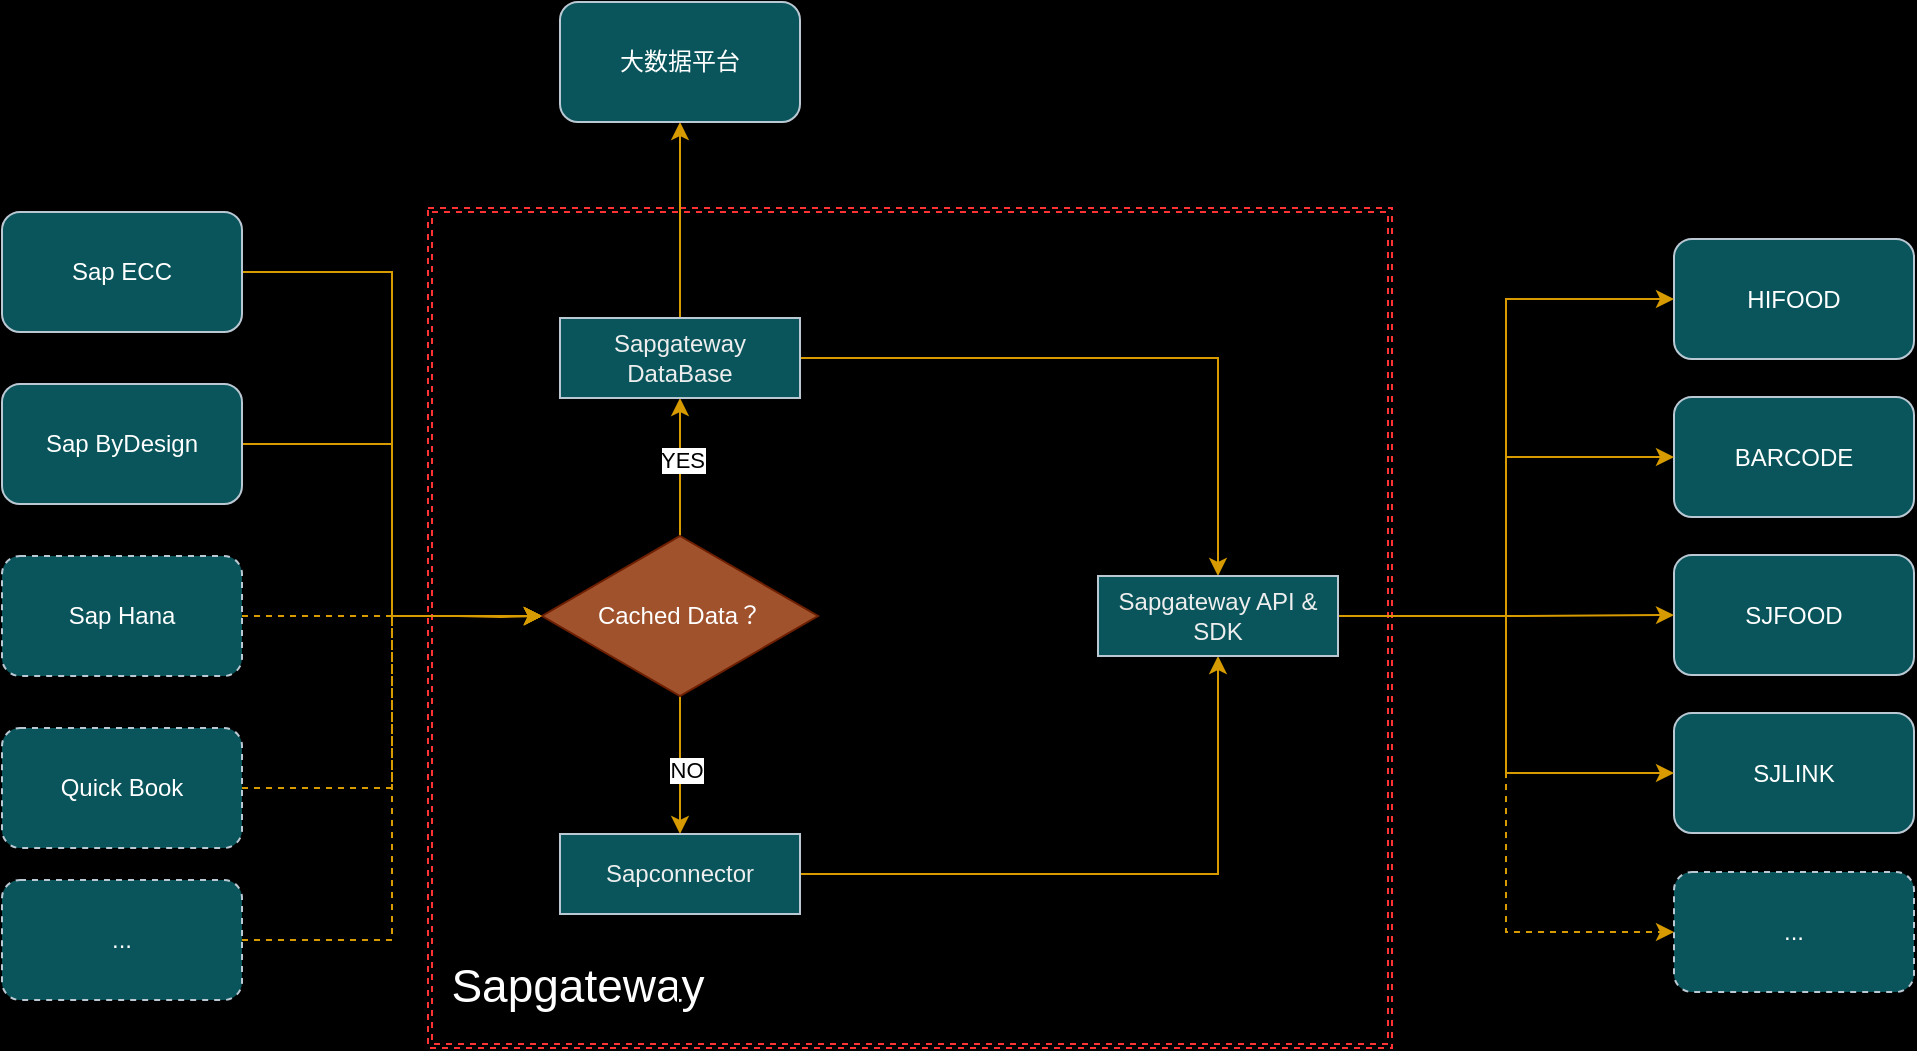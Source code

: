 <mxfile version="22.0.8" type="github">
  <diagram id="C5RBs43oDa-KdzZeNtuy" name="Page-1">
    <mxGraphModel dx="1826" dy="766" grid="0" gridSize="10" guides="1" tooltips="1" connect="1" arrows="1" fold="1" page="0" pageScale="1" pageWidth="827" pageHeight="1169" background="#000000" math="0" shadow="0">
      <root>
        <mxCell id="WIyWlLk6GJQsqaUBKTNV-0" />
        <mxCell id="WIyWlLk6GJQsqaUBKTNV-1" parent="WIyWlLk6GJQsqaUBKTNV-0" />
        <mxCell id="G8366CzOLdXY6KI_NMV_-10" value="" style="shape=ext;double=1;rounded=0;whiteSpace=wrap;html=1;dashed=1;fillColor=#000000;strokeColor=#FF3333;" vertex="1" parent="WIyWlLk6GJQsqaUBKTNV-1">
          <mxGeometry x="207" y="168" width="482" height="420" as="geometry" />
        </mxCell>
        <mxCell id="ffdQeMW7-1RAPBmSWfj5-20" style="edgeStyle=orthogonalEdgeStyle;rounded=0;orthogonalLoop=1;jettySize=auto;html=1;strokeColor=#D79B00;" parent="WIyWlLk6GJQsqaUBKTNV-1" target="ffdQeMW7-1RAPBmSWfj5-19" edge="1">
          <mxGeometry relative="1" as="geometry">
            <mxPoint x="222" y="372" as="sourcePoint" />
          </mxGeometry>
        </mxCell>
        <mxCell id="ffdQeMW7-1RAPBmSWfj5-5" style="edgeStyle=orthogonalEdgeStyle;rounded=0;orthogonalLoop=1;jettySize=auto;html=1;entryX=0;entryY=0.5;entryDx=0;entryDy=0;fillColor=#ffe6cc;strokeColor=#d79b00;" parent="WIyWlLk6GJQsqaUBKTNV-1" source="ffdQeMW7-1RAPBmSWfj5-0" target="ffdQeMW7-1RAPBmSWfj5-19" edge="1">
          <mxGeometry relative="1" as="geometry">
            <mxPoint x="102" y="372" as="targetPoint" />
          </mxGeometry>
        </mxCell>
        <mxCell id="ffdQeMW7-1RAPBmSWfj5-0" value="&lt;font color=&quot;#ffffff&quot;&gt;Sap ECC&lt;br&gt;&lt;/font&gt;" style="rounded=1;whiteSpace=wrap;html=1;fillColor=#09555B;strokeColor=#BAC8D3;" parent="WIyWlLk6GJQsqaUBKTNV-1" vertex="1">
          <mxGeometry x="-6" y="170" width="120" height="60" as="geometry" />
        </mxCell>
        <mxCell id="ffdQeMW7-1RAPBmSWfj5-6" style="edgeStyle=orthogonalEdgeStyle;rounded=0;orthogonalLoop=1;jettySize=auto;html=1;fillColor=#ffe6cc;strokeColor=#d79b00;entryX=0;entryY=0.5;entryDx=0;entryDy=0;" parent="WIyWlLk6GJQsqaUBKTNV-1" source="ffdQeMW7-1RAPBmSWfj5-1" target="ffdQeMW7-1RAPBmSWfj5-19" edge="1">
          <mxGeometry relative="1" as="geometry" />
        </mxCell>
        <mxCell id="ffdQeMW7-1RAPBmSWfj5-1" value="&lt;font color=&quot;#ffffff&quot;&gt;Sap ByDesign&lt;br&gt;&lt;/font&gt;" style="rounded=1;whiteSpace=wrap;html=1;fillColor=#09555B;strokeColor=#BAC8D3;" parent="WIyWlLk6GJQsqaUBKTNV-1" vertex="1">
          <mxGeometry x="-6" y="256" width="120" height="60" as="geometry" />
        </mxCell>
        <mxCell id="ffdQeMW7-1RAPBmSWfj5-7" style="edgeStyle=orthogonalEdgeStyle;rounded=0;orthogonalLoop=1;jettySize=auto;html=1;entryX=0;entryY=0.5;entryDx=0;entryDy=0;fillColor=#ffe6cc;strokeColor=#d79b00;dashed=1;" parent="WIyWlLk6GJQsqaUBKTNV-1" source="ffdQeMW7-1RAPBmSWfj5-2" target="ffdQeMW7-1RAPBmSWfj5-19" edge="1">
          <mxGeometry relative="1" as="geometry" />
        </mxCell>
        <mxCell id="ffdQeMW7-1RAPBmSWfj5-2" value="&lt;font color=&quot;#ffffff&quot;&gt;Sap Hana&lt;br&gt;&lt;/font&gt;" style="rounded=1;whiteSpace=wrap;html=1;fillColor=#09555B;strokeColor=#BAC8D3;dashed=1;" parent="WIyWlLk6GJQsqaUBKTNV-1" vertex="1">
          <mxGeometry x="-6" y="342" width="120" height="60" as="geometry" />
        </mxCell>
        <mxCell id="ffdQeMW7-1RAPBmSWfj5-8" style="edgeStyle=orthogonalEdgeStyle;rounded=0;orthogonalLoop=1;jettySize=auto;html=1;entryX=0;entryY=0.5;entryDx=0;entryDy=0;fillColor=#ffe6cc;strokeColor=#d79b00;dashed=1;" parent="WIyWlLk6GJQsqaUBKTNV-1" source="ffdQeMW7-1RAPBmSWfj5-3" target="ffdQeMW7-1RAPBmSWfj5-19" edge="1">
          <mxGeometry relative="1" as="geometry" />
        </mxCell>
        <mxCell id="ffdQeMW7-1RAPBmSWfj5-3" value="&lt;font color=&quot;#ffffff&quot;&gt;Quick Book&lt;br&gt;&lt;/font&gt;" style="rounded=1;whiteSpace=wrap;html=1;fillColor=#09555B;strokeColor=#BAC8D3;dashed=1;" parent="WIyWlLk6GJQsqaUBKTNV-1" vertex="1">
          <mxGeometry x="-6" y="428" width="120" height="60" as="geometry" />
        </mxCell>
        <mxCell id="ffdQeMW7-1RAPBmSWfj5-11" value="&lt;font color=&quot;#ffffff&quot;&gt;HIFOOD&lt;br&gt;&lt;/font&gt;" style="rounded=1;whiteSpace=wrap;html=1;fillColor=#09555B;strokeColor=#BAC8D3;" parent="WIyWlLk6GJQsqaUBKTNV-1" vertex="1">
          <mxGeometry x="830" y="183.5" width="120" height="60" as="geometry" />
        </mxCell>
        <mxCell id="ffdQeMW7-1RAPBmSWfj5-12" value="&lt;font color=&quot;#ffffff&quot;&gt;BARCODE&lt;br&gt;&lt;/font&gt;" style="rounded=1;whiteSpace=wrap;html=1;fillColor=#09555B;strokeColor=#BAC8D3;" parent="WIyWlLk6GJQsqaUBKTNV-1" vertex="1">
          <mxGeometry x="830" y="262.5" width="120" height="60" as="geometry" />
        </mxCell>
        <mxCell id="ffdQeMW7-1RAPBmSWfj5-13" value="&lt;font color=&quot;#ffffff&quot;&gt;SJFOOD&lt;br&gt;&lt;/font&gt;" style="rounded=1;whiteSpace=wrap;html=1;fillColor=#09555B;strokeColor=#BAC8D3;" parent="WIyWlLk6GJQsqaUBKTNV-1" vertex="1">
          <mxGeometry x="830" y="341.5" width="120" height="60" as="geometry" />
        </mxCell>
        <mxCell id="ffdQeMW7-1RAPBmSWfj5-14" value="&lt;font color=&quot;#ffffff&quot;&gt;SJLINK&lt;br&gt;&lt;/font&gt;" style="rounded=1;whiteSpace=wrap;html=1;fillColor=#09555B;strokeColor=#BAC8D3;" parent="WIyWlLk6GJQsqaUBKTNV-1" vertex="1">
          <mxGeometry x="830" y="420.5" width="120" height="60" as="geometry" />
        </mxCell>
        <mxCell id="ffdQeMW7-1RAPBmSWfj5-24" style="edgeStyle=orthogonalEdgeStyle;rounded=0;orthogonalLoop=1;jettySize=auto;html=1;strokeColor=#D79B00;" parent="WIyWlLk6GJQsqaUBKTNV-1" source="ffdQeMW7-1RAPBmSWfj5-19" target="ffdQeMW7-1RAPBmSWfj5-21" edge="1">
          <mxGeometry relative="1" as="geometry" />
        </mxCell>
        <mxCell id="ffdQeMW7-1RAPBmSWfj5-25" value="YES" style="edgeLabel;html=1;align=center;verticalAlign=middle;resizable=0;points=[];" parent="ffdQeMW7-1RAPBmSWfj5-24" vertex="1" connectable="0">
          <mxGeometry x="0.101" y="-1" relative="1" as="geometry">
            <mxPoint as="offset" />
          </mxGeometry>
        </mxCell>
        <mxCell id="ffdQeMW7-1RAPBmSWfj5-26" style="edgeStyle=orthogonalEdgeStyle;rounded=0;orthogonalLoop=1;jettySize=auto;html=1;entryX=0.5;entryY=0;entryDx=0;entryDy=0;strokeColor=#D79B00;" parent="WIyWlLk6GJQsqaUBKTNV-1" source="ffdQeMW7-1RAPBmSWfj5-19" target="ffdQeMW7-1RAPBmSWfj5-22" edge="1">
          <mxGeometry relative="1" as="geometry" />
        </mxCell>
        <mxCell id="ffdQeMW7-1RAPBmSWfj5-27" value="NO" style="edgeLabel;html=1;align=center;verticalAlign=middle;resizable=0;points=[];" parent="ffdQeMW7-1RAPBmSWfj5-26" vertex="1" connectable="0">
          <mxGeometry x="0.072" y="3" relative="1" as="geometry">
            <mxPoint as="offset" />
          </mxGeometry>
        </mxCell>
        <mxCell id="ffdQeMW7-1RAPBmSWfj5-19" value="Cached Data？" style="rhombus;whiteSpace=wrap;html=1;fillColor=#a0522d;strokeColor=#6D1F00;fontColor=#ffffff;" parent="WIyWlLk6GJQsqaUBKTNV-1" vertex="1">
          <mxGeometry x="264" y="332" width="138" height="80" as="geometry" />
        </mxCell>
        <mxCell id="ffdQeMW7-1RAPBmSWfj5-28" style="edgeStyle=orthogonalEdgeStyle;rounded=0;orthogonalLoop=1;jettySize=auto;html=1;entryX=0.5;entryY=0;entryDx=0;entryDy=0;strokeColor=#D79B00;" parent="WIyWlLk6GJQsqaUBKTNV-1" source="ffdQeMW7-1RAPBmSWfj5-21" target="ffdQeMW7-1RAPBmSWfj5-23" edge="1">
          <mxGeometry relative="1" as="geometry" />
        </mxCell>
        <mxCell id="ffdQeMW7-1RAPBmSWfj5-38" style="edgeStyle=orthogonalEdgeStyle;rounded=0;orthogonalLoop=1;jettySize=auto;html=1;strokeColor=#D79B00;" parent="WIyWlLk6GJQsqaUBKTNV-1" source="ffdQeMW7-1RAPBmSWfj5-21" target="ffdQeMW7-1RAPBmSWfj5-37" edge="1">
          <mxGeometry relative="1" as="geometry" />
        </mxCell>
        <mxCell id="ffdQeMW7-1RAPBmSWfj5-21" value="Sapgateway DataBase" style="rounded=0;whiteSpace=wrap;html=1;fontSize=12;glass=0;strokeWidth=1;shadow=0;labelBackgroundColor=none;fillColor=#09555B;strokeColor=#BAC8D3;fontColor=#EEEEEE;" parent="WIyWlLk6GJQsqaUBKTNV-1" vertex="1">
          <mxGeometry x="273" y="223" width="120" height="40" as="geometry" />
        </mxCell>
        <mxCell id="ffdQeMW7-1RAPBmSWfj5-29" style="edgeStyle=orthogonalEdgeStyle;rounded=0;orthogonalLoop=1;jettySize=auto;html=1;entryX=0.5;entryY=1;entryDx=0;entryDy=0;strokeColor=#D79B00;" parent="WIyWlLk6GJQsqaUBKTNV-1" source="ffdQeMW7-1RAPBmSWfj5-22" target="ffdQeMW7-1RAPBmSWfj5-23" edge="1">
          <mxGeometry relative="1" as="geometry" />
        </mxCell>
        <mxCell id="ffdQeMW7-1RAPBmSWfj5-22" value="Sapconnector" style="rounded=0;whiteSpace=wrap;html=1;fontSize=12;glass=0;strokeWidth=1;shadow=0;labelBackgroundColor=none;fillColor=#09555B;strokeColor=#BAC8D3;fontColor=#EEEEEE;" parent="WIyWlLk6GJQsqaUBKTNV-1" vertex="1">
          <mxGeometry x="273" y="481" width="120" height="40" as="geometry" />
        </mxCell>
        <mxCell id="ffdQeMW7-1RAPBmSWfj5-30" style="edgeStyle=orthogonalEdgeStyle;rounded=0;orthogonalLoop=1;jettySize=auto;html=1;entryX=0;entryY=0.5;entryDx=0;entryDy=0;strokeColor=#D79B00;" parent="WIyWlLk6GJQsqaUBKTNV-1" source="ffdQeMW7-1RAPBmSWfj5-23" target="ffdQeMW7-1RAPBmSWfj5-11" edge="1">
          <mxGeometry relative="1" as="geometry" />
        </mxCell>
        <mxCell id="ffdQeMW7-1RAPBmSWfj5-31" style="edgeStyle=orthogonalEdgeStyle;rounded=0;orthogonalLoop=1;jettySize=auto;html=1;strokeColor=#D79B00;entryX=0;entryY=0.5;entryDx=0;entryDy=0;" parent="WIyWlLk6GJQsqaUBKTNV-1" source="ffdQeMW7-1RAPBmSWfj5-23" target="ffdQeMW7-1RAPBmSWfj5-12" edge="1">
          <mxGeometry relative="1" as="geometry" />
        </mxCell>
        <mxCell id="ffdQeMW7-1RAPBmSWfj5-32" style="edgeStyle=orthogonalEdgeStyle;rounded=0;orthogonalLoop=1;jettySize=auto;html=1;strokeColor=#D79B00;" parent="WIyWlLk6GJQsqaUBKTNV-1" source="ffdQeMW7-1RAPBmSWfj5-23" target="ffdQeMW7-1RAPBmSWfj5-13" edge="1">
          <mxGeometry relative="1" as="geometry" />
        </mxCell>
        <mxCell id="ffdQeMW7-1RAPBmSWfj5-34" style="edgeStyle=orthogonalEdgeStyle;rounded=0;orthogonalLoop=1;jettySize=auto;html=1;entryX=0;entryY=0.5;entryDx=0;entryDy=0;strokeColor=#D79B00;" parent="WIyWlLk6GJQsqaUBKTNV-1" source="ffdQeMW7-1RAPBmSWfj5-23" target="ffdQeMW7-1RAPBmSWfj5-14" edge="1">
          <mxGeometry relative="1" as="geometry" />
        </mxCell>
        <mxCell id="G8366CzOLdXY6KI_NMV_-19" style="edgeStyle=orthogonalEdgeStyle;rounded=0;orthogonalLoop=1;jettySize=auto;html=1;entryX=0;entryY=0.5;entryDx=0;entryDy=0;strokeColor=#D79B00;dashed=1;" edge="1" parent="WIyWlLk6GJQsqaUBKTNV-1" source="ffdQeMW7-1RAPBmSWfj5-23" target="G8366CzOLdXY6KI_NMV_-18">
          <mxGeometry relative="1" as="geometry" />
        </mxCell>
        <mxCell id="ffdQeMW7-1RAPBmSWfj5-23" value="Sapgateway API &amp;amp; SDK" style="rounded=0;whiteSpace=wrap;html=1;fontSize=12;glass=0;strokeWidth=1;shadow=0;labelBackgroundColor=none;fillColor=#09555B;strokeColor=#BAC8D3;fontColor=#EEEEEE;" parent="WIyWlLk6GJQsqaUBKTNV-1" vertex="1">
          <mxGeometry x="542" y="352" width="120" height="40" as="geometry" />
        </mxCell>
        <mxCell id="ffdQeMW7-1RAPBmSWfj5-37" value="&lt;font color=&quot;#ffffff&quot;&gt;大数据平台&lt;br&gt;&lt;/font&gt;" style="rounded=1;whiteSpace=wrap;html=1;fillColor=#09555B;strokeColor=#BAC8D3;" parent="WIyWlLk6GJQsqaUBKTNV-1" vertex="1">
          <mxGeometry x="273" y="65" width="120" height="60" as="geometry" />
        </mxCell>
        <mxCell id="G8366CzOLdXY6KI_NMV_-0" value="" style="endArrow=none;dashed=1;html=1;dashPattern=1 3;strokeWidth=2;rounded=0;" edge="1" parent="WIyWlLk6GJQsqaUBKTNV-1">
          <mxGeometry width="50" height="50" relative="1" as="geometry">
            <mxPoint x="374" y="403" as="sourcePoint" />
            <mxPoint x="424" y="353" as="targetPoint" />
          </mxGeometry>
        </mxCell>
        <mxCell id="G8366CzOLdXY6KI_NMV_-1" value="" style="endArrow=none;dashed=1;html=1;dashPattern=1 3;strokeWidth=2;rounded=0;" edge="1" parent="WIyWlLk6GJQsqaUBKTNV-1">
          <mxGeometry width="50" height="50" relative="1" as="geometry">
            <mxPoint x="374" y="403" as="sourcePoint" />
            <mxPoint x="424" y="353" as="targetPoint" />
          </mxGeometry>
        </mxCell>
        <mxCell id="G8366CzOLdXY6KI_NMV_-2" value="" style="endArrow=none;dashed=1;html=1;dashPattern=1 3;strokeWidth=2;rounded=0;" edge="1" parent="WIyWlLk6GJQsqaUBKTNV-1">
          <mxGeometry width="50" height="50" relative="1" as="geometry">
            <mxPoint x="374" y="403" as="sourcePoint" />
            <mxPoint x="424" y="353" as="targetPoint" />
          </mxGeometry>
        </mxCell>
        <mxCell id="G8366CzOLdXY6KI_NMV_-3" value="" style="endArrow=none;dashed=1;html=1;rounded=0;" edge="1" parent="WIyWlLk6GJQsqaUBKTNV-1">
          <mxGeometry width="50" height="50" relative="1" as="geometry">
            <mxPoint x="374" y="403" as="sourcePoint" />
            <mxPoint x="424" y="353" as="targetPoint" />
          </mxGeometry>
        </mxCell>
        <mxCell id="G8366CzOLdXY6KI_NMV_-4" value="" style="endArrow=none;dashed=1;html=1;rounded=0;" edge="1" parent="WIyWlLk6GJQsqaUBKTNV-1">
          <mxGeometry width="50" height="50" relative="1" as="geometry">
            <mxPoint x="374" y="403" as="sourcePoint" />
            <mxPoint x="424" y="353" as="targetPoint" />
          </mxGeometry>
        </mxCell>
        <mxCell id="G8366CzOLdXY6KI_NMV_-5" value="" style="endArrow=none;dashed=1;html=1;rounded=0;" edge="1" parent="WIyWlLk6GJQsqaUBKTNV-1">
          <mxGeometry width="50" height="50" relative="1" as="geometry">
            <mxPoint x="374" y="403" as="sourcePoint" />
            <mxPoint x="424" y="353" as="targetPoint" />
          </mxGeometry>
        </mxCell>
        <mxCell id="G8366CzOLdXY6KI_NMV_-6" value="" style="endArrow=none;dashed=1;html=1;rounded=0;" edge="1" parent="WIyWlLk6GJQsqaUBKTNV-1">
          <mxGeometry width="50" height="50" relative="1" as="geometry">
            <mxPoint x="374" y="403" as="sourcePoint" />
            <mxPoint x="424" y="353" as="targetPoint" />
          </mxGeometry>
        </mxCell>
        <mxCell id="G8366CzOLdXY6KI_NMV_-7" value="" style="endArrow=none;dashed=1;html=1;rounded=0;" edge="1" parent="WIyWlLk6GJQsqaUBKTNV-1">
          <mxGeometry width="50" height="50" relative="1" as="geometry">
            <mxPoint x="374" y="403" as="sourcePoint" />
            <mxPoint x="424" y="353" as="targetPoint" />
          </mxGeometry>
        </mxCell>
        <mxCell id="G8366CzOLdXY6KI_NMV_-8" value="" style="endArrow=none;dashed=1;html=1;rounded=0;" edge="1" parent="WIyWlLk6GJQsqaUBKTNV-1">
          <mxGeometry width="50" height="50" relative="1" as="geometry">
            <mxPoint x="374" y="403" as="sourcePoint" />
            <mxPoint x="424" y="353" as="targetPoint" />
          </mxGeometry>
        </mxCell>
        <mxCell id="G8366CzOLdXY6KI_NMV_-11" value="Text" style="text;html=1;strokeColor=none;fillColor=none;align=center;verticalAlign=middle;whiteSpace=wrap;rounded=0;" vertex="1" parent="WIyWlLk6GJQsqaUBKTNV-1">
          <mxGeometry x="407" y="333" width="60" height="30" as="geometry" />
        </mxCell>
        <mxCell id="G8366CzOLdXY6KI_NMV_-12" value="&lt;font color=&quot;#ffffff&quot; style=&quot;font-size: 23px;&quot;&gt;Sapgateway&lt;/font&gt;" style="text;html=1;strokeColor=none;fillColor=none;align=center;verticalAlign=middle;whiteSpace=wrap;rounded=0;fontSize=23;" vertex="1" parent="WIyWlLk6GJQsqaUBKTNV-1">
          <mxGeometry x="252" y="542" width="60" height="30" as="geometry" />
        </mxCell>
        <mxCell id="G8366CzOLdXY6KI_NMV_-13" style="edgeStyle=orthogonalEdgeStyle;rounded=0;orthogonalLoop=1;jettySize=auto;html=1;" edge="1" parent="WIyWlLk6GJQsqaUBKTNV-1" source="G8366CzOLdXY6KI_NMV_-12" target="G8366CzOLdXY6KI_NMV_-12">
          <mxGeometry relative="1" as="geometry" />
        </mxCell>
        <mxCell id="G8366CzOLdXY6KI_NMV_-16" style="edgeStyle=orthogonalEdgeStyle;rounded=0;orthogonalLoop=1;jettySize=auto;html=1;" edge="1" parent="WIyWlLk6GJQsqaUBKTNV-1" source="G8366CzOLdXY6KI_NMV_-15" target="G8366CzOLdXY6KI_NMV_-10">
          <mxGeometry relative="1" as="geometry" />
        </mxCell>
        <mxCell id="G8366CzOLdXY6KI_NMV_-17" style="edgeStyle=orthogonalEdgeStyle;rounded=0;orthogonalLoop=1;jettySize=auto;html=1;entryX=0;entryY=0.5;entryDx=0;entryDy=0;strokeColor=#D79B00;dashed=1;" edge="1" parent="WIyWlLk6GJQsqaUBKTNV-1" source="G8366CzOLdXY6KI_NMV_-15" target="ffdQeMW7-1RAPBmSWfj5-19">
          <mxGeometry relative="1" as="geometry" />
        </mxCell>
        <mxCell id="G8366CzOLdXY6KI_NMV_-15" value="&lt;font color=&quot;#ffffff&quot;&gt;...&lt;br&gt;&lt;/font&gt;" style="rounded=1;whiteSpace=wrap;html=1;fillColor=#09555B;strokeColor=#BAC8D3;dashed=1;" vertex="1" parent="WIyWlLk6GJQsqaUBKTNV-1">
          <mxGeometry x="-6" y="504" width="120" height="60" as="geometry" />
        </mxCell>
        <mxCell id="G8366CzOLdXY6KI_NMV_-18" value="&lt;font color=&quot;#ffffff&quot;&gt;...&lt;br&gt;&lt;/font&gt;" style="rounded=1;whiteSpace=wrap;html=1;fillColor=#09555B;strokeColor=#BAC8D3;dashed=1;" vertex="1" parent="WIyWlLk6GJQsqaUBKTNV-1">
          <mxGeometry x="830" y="500" width="120" height="60" as="geometry" />
        </mxCell>
      </root>
    </mxGraphModel>
  </diagram>
</mxfile>
